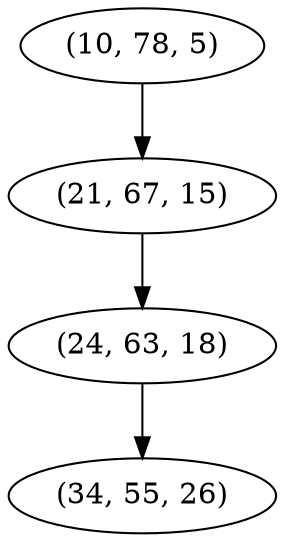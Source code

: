 digraph tree {
    "(10, 78, 5)";
    "(21, 67, 15)";
    "(24, 63, 18)";
    "(34, 55, 26)";
    "(10, 78, 5)" -> "(21, 67, 15)";
    "(21, 67, 15)" -> "(24, 63, 18)";
    "(24, 63, 18)" -> "(34, 55, 26)";
}
